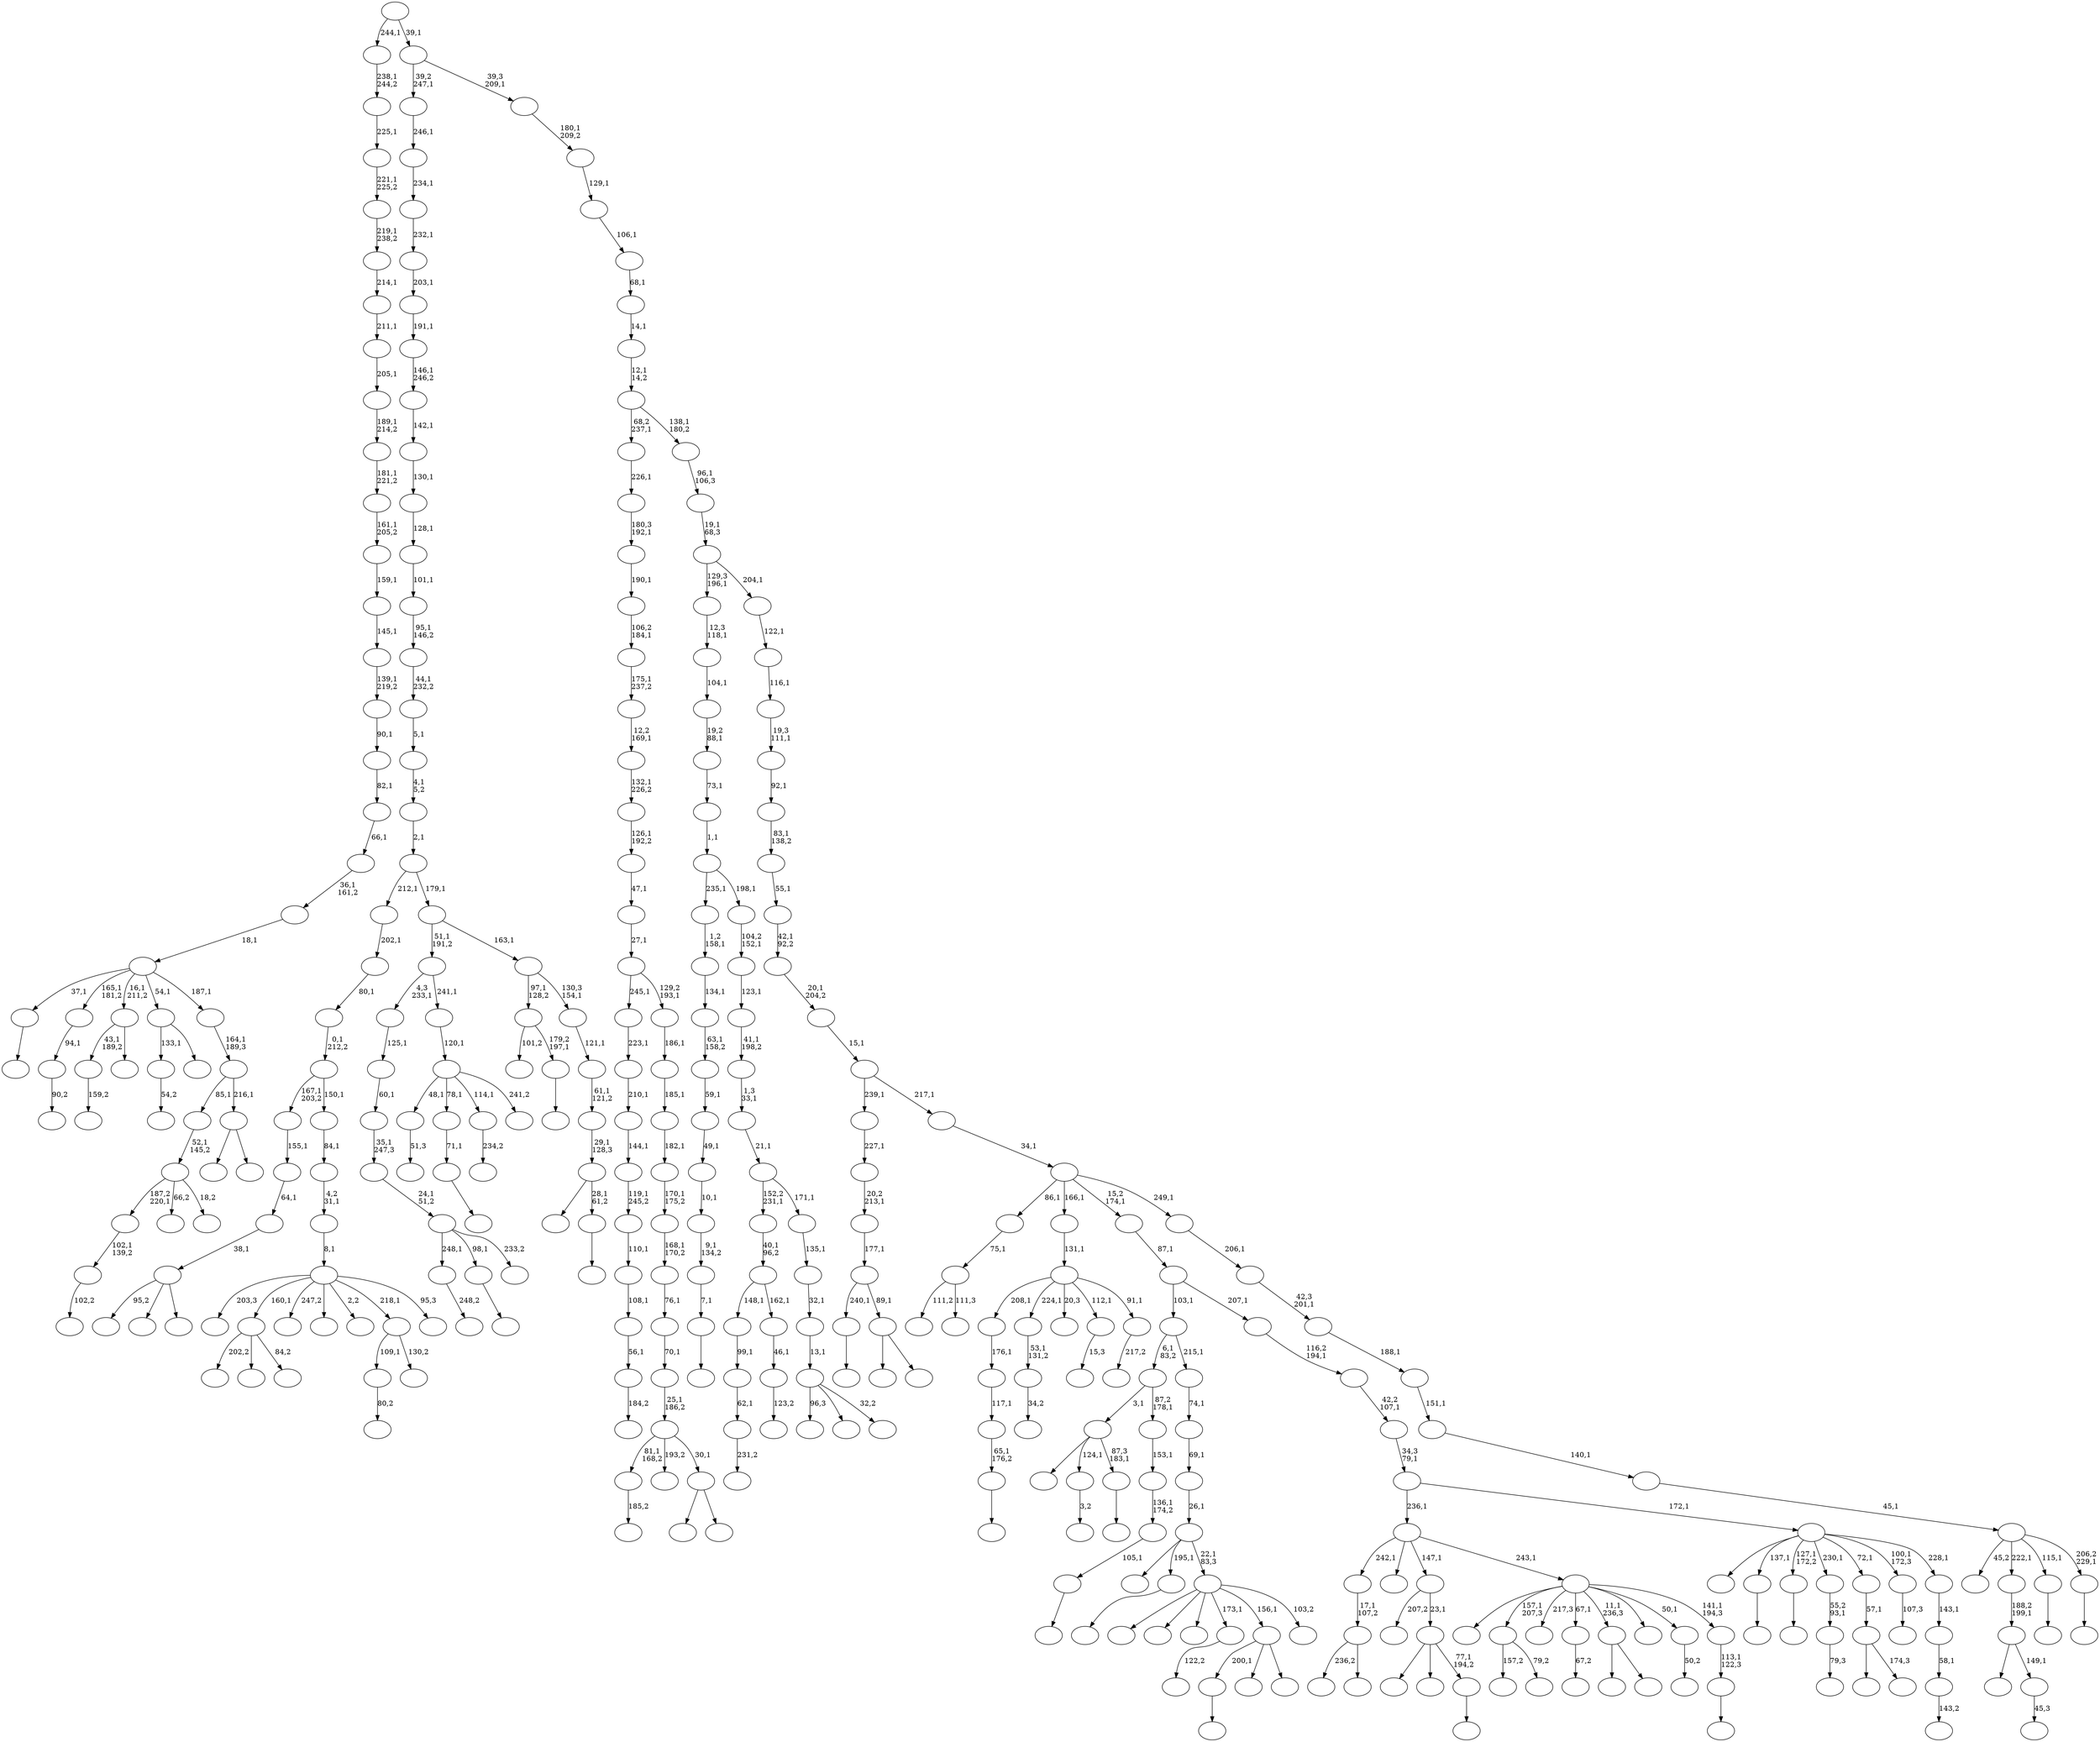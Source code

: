 digraph T {
	350 [label=""]
	349 [label=""]
	348 [label=""]
	347 [label=""]
	346 [label=""]
	345 [label=""]
	344 [label=""]
	343 [label=""]
	342 [label=""]
	341 [label=""]
	340 [label=""]
	339 [label=""]
	338 [label=""]
	337 [label=""]
	336 [label=""]
	335 [label=""]
	334 [label=""]
	333 [label=""]
	332 [label=""]
	331 [label=""]
	330 [label=""]
	329 [label=""]
	328 [label=""]
	327 [label=""]
	326 [label=""]
	325 [label=""]
	324 [label=""]
	323 [label=""]
	322 [label=""]
	321 [label=""]
	320 [label=""]
	319 [label=""]
	318 [label=""]
	317 [label=""]
	316 [label=""]
	315 [label=""]
	314 [label=""]
	313 [label=""]
	312 [label=""]
	311 [label=""]
	310 [label=""]
	309 [label=""]
	308 [label=""]
	307 [label=""]
	306 [label=""]
	305 [label=""]
	304 [label=""]
	303 [label=""]
	302 [label=""]
	301 [label=""]
	300 [label=""]
	299 [label=""]
	298 [label=""]
	297 [label=""]
	296 [label=""]
	295 [label=""]
	294 [label=""]
	293 [label=""]
	292 [label=""]
	291 [label=""]
	290 [label=""]
	289 [label=""]
	288 [label=""]
	287 [label=""]
	286 [label=""]
	285 [label=""]
	284 [label=""]
	283 [label=""]
	282 [label=""]
	281 [label=""]
	280 [label=""]
	279 [label=""]
	278 [label=""]
	277 [label=""]
	276 [label=""]
	275 [label=""]
	274 [label=""]
	273 [label=""]
	272 [label=""]
	271 [label=""]
	270 [label=""]
	269 [label=""]
	268 [label=""]
	267 [label=""]
	266 [label=""]
	265 [label=""]
	264 [label=""]
	263 [label=""]
	262 [label=""]
	261 [label=""]
	260 [label=""]
	259 [label=""]
	258 [label=""]
	257 [label=""]
	256 [label=""]
	255 [label=""]
	254 [label=""]
	253 [label=""]
	252 [label=""]
	251 [label=""]
	250 [label=""]
	249 [label=""]
	248 [label=""]
	247 [label=""]
	246 [label=""]
	245 [label=""]
	244 [label=""]
	243 [label=""]
	242 [label=""]
	241 [label=""]
	240 [label=""]
	239 [label=""]
	238 [label=""]
	237 [label=""]
	236 [label=""]
	235 [label=""]
	234 [label=""]
	233 [label=""]
	232 [label=""]
	231 [label=""]
	230 [label=""]
	229 [label=""]
	228 [label=""]
	227 [label=""]
	226 [label=""]
	225 [label=""]
	224 [label=""]
	223 [label=""]
	222 [label=""]
	221 [label=""]
	220 [label=""]
	219 [label=""]
	218 [label=""]
	217 [label=""]
	216 [label=""]
	215 [label=""]
	214 [label=""]
	213 [label=""]
	212 [label=""]
	211 [label=""]
	210 [label=""]
	209 [label=""]
	208 [label=""]
	207 [label=""]
	206 [label=""]
	205 [label=""]
	204 [label=""]
	203 [label=""]
	202 [label=""]
	201 [label=""]
	200 [label=""]
	199 [label=""]
	198 [label=""]
	197 [label=""]
	196 [label=""]
	195 [label=""]
	194 [label=""]
	193 [label=""]
	192 [label=""]
	191 [label=""]
	190 [label=""]
	189 [label=""]
	188 [label=""]
	187 [label=""]
	186 [label=""]
	185 [label=""]
	184 [label=""]
	183 [label=""]
	182 [label=""]
	181 [label=""]
	180 [label=""]
	179 [label=""]
	178 [label=""]
	177 [label=""]
	176 [label=""]
	175 [label=""]
	174 [label=""]
	173 [label=""]
	172 [label=""]
	171 [label=""]
	170 [label=""]
	169 [label=""]
	168 [label=""]
	167 [label=""]
	166 [label=""]
	165 [label=""]
	164 [label=""]
	163 [label=""]
	162 [label=""]
	161 [label=""]
	160 [label=""]
	159 [label=""]
	158 [label=""]
	157 [label=""]
	156 [label=""]
	155 [label=""]
	154 [label=""]
	153 [label=""]
	152 [label=""]
	151 [label=""]
	150 [label=""]
	149 [label=""]
	148 [label=""]
	147 [label=""]
	146 [label=""]
	145 [label=""]
	144 [label=""]
	143 [label=""]
	142 [label=""]
	141 [label=""]
	140 [label=""]
	139 [label=""]
	138 [label=""]
	137 [label=""]
	136 [label=""]
	135 [label=""]
	134 [label=""]
	133 [label=""]
	132 [label=""]
	131 [label=""]
	130 [label=""]
	129 [label=""]
	128 [label=""]
	127 [label=""]
	126 [label=""]
	125 [label=""]
	124 [label=""]
	123 [label=""]
	122 [label=""]
	121 [label=""]
	120 [label=""]
	119 [label=""]
	118 [label=""]
	117 [label=""]
	116 [label=""]
	115 [label=""]
	114 [label=""]
	113 [label=""]
	112 [label=""]
	111 [label=""]
	110 [label=""]
	109 [label=""]
	108 [label=""]
	107 [label=""]
	106 [label=""]
	105 [label=""]
	104 [label=""]
	103 [label=""]
	102 [label=""]
	101 [label=""]
	100 [label=""]
	99 [label=""]
	98 [label=""]
	97 [label=""]
	96 [label=""]
	95 [label=""]
	94 [label=""]
	93 [label=""]
	92 [label=""]
	91 [label=""]
	90 [label=""]
	89 [label=""]
	88 [label=""]
	87 [label=""]
	86 [label=""]
	85 [label=""]
	84 [label=""]
	83 [label=""]
	82 [label=""]
	81 [label=""]
	80 [label=""]
	79 [label=""]
	78 [label=""]
	77 [label=""]
	76 [label=""]
	75 [label=""]
	74 [label=""]
	73 [label=""]
	72 [label=""]
	71 [label=""]
	70 [label=""]
	69 [label=""]
	68 [label=""]
	67 [label=""]
	66 [label=""]
	65 [label=""]
	64 [label=""]
	63 [label=""]
	62 [label=""]
	61 [label=""]
	60 [label=""]
	59 [label=""]
	58 [label=""]
	57 [label=""]
	56 [label=""]
	55 [label=""]
	54 [label=""]
	53 [label=""]
	52 [label=""]
	51 [label=""]
	50 [label=""]
	49 [label=""]
	48 [label=""]
	47 [label=""]
	46 [label=""]
	45 [label=""]
	44 [label=""]
	43 [label=""]
	42 [label=""]
	41 [label=""]
	40 [label=""]
	39 [label=""]
	38 [label=""]
	37 [label=""]
	36 [label=""]
	35 [label=""]
	34 [label=""]
	33 [label=""]
	32 [label=""]
	31 [label=""]
	30 [label=""]
	29 [label=""]
	28 [label=""]
	27 [label=""]
	26 [label=""]
	25 [label=""]
	24 [label=""]
	23 [label=""]
	22 [label=""]
	21 [label=""]
	20 [label=""]
	19 [label=""]
	18 [label=""]
	17 [label=""]
	16 [label=""]
	15 [label=""]
	14 [label=""]
	13 [label=""]
	12 [label=""]
	11 [label=""]
	10 [label=""]
	9 [label=""]
	8 [label=""]
	7 [label=""]
	6 [label=""]
	5 [label=""]
	4 [label=""]
	3 [label=""]
	2 [label=""]
	1 [label=""]
	0 [label=""]
	347 -> 348 [label="102,2"]
	346 -> 347 [label="102,1\n139,2"]
	342 -> 343 [label=""]
	333 -> 334 [label="3,2"]
	331 -> 332 [label=""]
	329 -> 330 [label=""]
	328 -> 344 [label=""]
	328 -> 333 [label="124,1"]
	328 -> 329 [label="87,3\n183,1"]
	326 -> 327 [label="54,2"]
	321 -> 322 [label="248,2"]
	318 -> 319 [label=""]
	317 -> 318 [label="7,1"]
	316 -> 317 [label="9,1\n134,2"]
	315 -> 316 [label="10,1"]
	314 -> 315 [label="49,1"]
	313 -> 314 [label="59,1"]
	312 -> 313 [label="63,1\n158,2"]
	311 -> 312 [label="134,1"]
	310 -> 311 [label="1,2\n158,1"]
	308 -> 309 [label="185,2"]
	303 -> 338 [label="236,2"]
	303 -> 304 [label=""]
	302 -> 303 [label="17,1\n107,2"]
	299 -> 300 [label=""]
	296 -> 297 [label=""]
	294 -> 295 [label="45,3"]
	293 -> 340 [label=""]
	293 -> 294 [label="149,1"]
	292 -> 293 [label="188,2\n199,1"]
	289 -> 325 [label="157,2"]
	289 -> 290 [label="79,2"]
	286 -> 287 [label="159,2"]
	283 -> 284 [label="80,2"]
	280 -> 281 [label=""]
	279 -> 280 [label="65,1\n176,2"]
	278 -> 279 [label="117,1"]
	277 -> 278 [label="176,1"]
	275 -> 276 [label="67,2"]
	272 -> 273 [label=""]
	268 -> 269 [label="231,2"]
	267 -> 268 [label="62,1"]
	266 -> 267 [label="99,1"]
	264 -> 265 [label="34,2"]
	263 -> 264 [label="53,1\n131,2"]
	261 -> 298 [label="202,2"]
	261 -> 291 [label=""]
	261 -> 262 [label="84,2"]
	259 -> 336 [label=""]
	259 -> 260 [label=""]
	257 -> 258 [label=""]
	256 -> 337 [label="101,2"]
	256 -> 257 [label="179,2\n197,1"]
	253 -> 254 [label="184,2"]
	252 -> 253 [label="56,1"]
	251 -> 252 [label="108,1"]
	250 -> 251 [label="110,1"]
	249 -> 250 [label="119,1\n245,2"]
	248 -> 249 [label="144,1"]
	247 -> 248 [label="210,1"]
	246 -> 247 [label="223,1"]
	244 -> 245 [label="51,3"]
	242 -> 243 [label=""]
	241 -> 242 [label="71,1"]
	238 -> 239 [label="90,2"]
	237 -> 238 [label="94,1"]
	235 -> 341 [label="95,2"]
	235 -> 271 [label=""]
	235 -> 236 [label=""]
	234 -> 235 [label="38,1"]
	233 -> 234 [label="64,1"]
	232 -> 233 [label="155,1"]
	230 -> 346 [label="187,2\n220,1"]
	230 -> 320 [label="66,2"]
	230 -> 231 [label="18,2"]
	229 -> 230 [label="52,1\n145,2"]
	225 -> 321 [label="248,1"]
	225 -> 296 [label="98,1"]
	225 -> 226 [label="233,2"]
	224 -> 225 [label="24,1\n51,2"]
	223 -> 224 [label="35,1\n247,3"]
	222 -> 223 [label="60,1"]
	221 -> 222 [label="125,1"]
	218 -> 219 [label=""]
	217 -> 218 [label="105,1"]
	216 -> 217 [label="136,1\n174,2"]
	215 -> 216 [label="153,1"]
	214 -> 328 [label="3,1"]
	214 -> 215 [label="87,2\n178,1"]
	212 -> 213 [label="123,2"]
	211 -> 212 [label="46,1"]
	210 -> 266 [label="148,1"]
	210 -> 211 [label="162,1"]
	209 -> 210 [label="40,1\n96,2"]
	206 -> 207 [label=""]
	202 -> 203 [label="15,3"]
	199 -> 200 [label="234,2"]
	197 -> 198 [label=""]
	195 -> 274 [label=""]
	195 -> 196 [label=""]
	194 -> 308 [label="81,1\n168,2"]
	194 -> 306 [label="193,2"]
	194 -> 195 [label="30,1"]
	193 -> 194 [label="25,1\n186,2"]
	192 -> 193 [label="70,1"]
	191 -> 192 [label="76,1"]
	190 -> 191 [label="168,1\n170,2"]
	189 -> 190 [label="170,1\n175,2"]
	188 -> 189 [label="182,1"]
	187 -> 188 [label="185,1"]
	186 -> 187 [label="186,1"]
	185 -> 246 [label="245,1"]
	185 -> 186 [label="129,2\n193,1"]
	184 -> 185 [label="27,1"]
	183 -> 184 [label="47,1"]
	182 -> 183 [label="126,1\n192,2"]
	181 -> 182 [label="132,1\n226,2"]
	180 -> 181 [label="12,2\n169,1"]
	179 -> 180 [label="175,1\n237,2"]
	178 -> 179 [label="106,2\n184,1"]
	177 -> 178 [label="190,1"]
	176 -> 177 [label="180,3\n192,1"]
	175 -> 176 [label="226,1"]
	172 -> 173 [label="122,2"]
	170 -> 171 [label=""]
	168 -> 286 [label="43,1\n189,2"]
	168 -> 169 [label=""]
	166 -> 244 [label="48,1"]
	166 -> 241 [label="78,1"]
	166 -> 199 [label="114,1"]
	166 -> 167 [label="241,2"]
	165 -> 166 [label="120,1"]
	164 -> 221 [label="4,3\n233,1"]
	164 -> 165 [label="241,1"]
	162 -> 163 [label="79,3"]
	161 -> 162 [label="55,2\n93,1"]
	157 -> 174 [label="111,2"]
	157 -> 158 [label="111,3"]
	156 -> 157 [label="75,1"]
	154 -> 283 [label="109,1"]
	154 -> 155 [label="130,2"]
	152 -> 305 [label=""]
	152 -> 153 [label=""]
	151 -> 170 [label="240,1"]
	151 -> 152 [label="89,1"]
	150 -> 151 [label="177,1"]
	149 -> 150 [label="20,2\n213,1"]
	148 -> 149 [label="227,1"]
	146 -> 324 [label="203,3"]
	146 -> 261 [label="160,1"]
	146 -> 228 [label="247,2"]
	146 -> 220 [label=""]
	146 -> 160 [label="2,2"]
	146 -> 154 [label="218,1"]
	146 -> 147 [label="95,3"]
	145 -> 146 [label="8,1"]
	144 -> 145 [label="4,2\n31,1"]
	143 -> 144 [label="84,1"]
	142 -> 232 [label="167,1\n203,2"]
	142 -> 143 [label="150,1"]
	141 -> 142 [label="0,1\n212,2"]
	140 -> 141 [label="80,1"]
	139 -> 140 [label="202,1"]
	137 -> 138 [label=""]
	136 -> 345 [label=""]
	136 -> 205 [label=""]
	136 -> 137 [label="77,1\n194,2"]
	135 -> 159 [label="207,2"]
	135 -> 136 [label="23,1"]
	133 -> 342 [label="200,1"]
	133 -> 208 [label=""]
	133 -> 134 [label=""]
	131 -> 132 [label="217,2"]
	130 -> 277 [label="208,1"]
	130 -> 263 [label="224,1"]
	130 -> 227 [label="20,3"]
	130 -> 202 [label="112,1"]
	130 -> 131 [label="91,1"]
	129 -> 130 [label="131,1"]
	127 -> 350 [label=""]
	127 -> 335 [label=""]
	127 -> 323 [label=""]
	127 -> 172 [label="173,1"]
	127 -> 133 [label="156,1"]
	127 -> 128 [label="103,2"]
	126 -> 255 [label=""]
	126 -> 197 [label="195,1"]
	126 -> 127 [label="22,1\n83,3"]
	125 -> 126 [label="26,1"]
	124 -> 125 [label="69,1"]
	123 -> 124 [label="74,1"]
	122 -> 214 [label="6,1\n83,2"]
	122 -> 123 [label="215,1"]
	120 -> 121 [label="50,2"]
	118 -> 119 [label=""]
	117 -> 118 [label="113,1\n122,3"]
	116 -> 339 [label=""]
	116 -> 289 [label="157,1\n207,3"]
	116 -> 285 [label="217,3"]
	116 -> 275 [label="67,1"]
	116 -> 259 [label="11,1\n236,3"]
	116 -> 201 [label=""]
	116 -> 120 [label="50,1"]
	116 -> 117 [label="141,1\n194,3"]
	115 -> 302 [label="242,1"]
	115 -> 270 [label=""]
	115 -> 135 [label="147,1"]
	115 -> 116 [label="243,1"]
	113 -> 204 [label=""]
	113 -> 114 [label="174,3"]
	112 -> 113 [label="57,1"]
	110 -> 326 [label="133,1"]
	110 -> 111 [label=""]
	108 -> 109 [label="107,3"]
	106 -> 107 [label="143,2"]
	105 -> 106 [label="58,1"]
	104 -> 105 [label="143,1"]
	103 -> 301 [label=""]
	103 -> 299 [label="137,1"]
	103 -> 272 [label="127,1\n172,2"]
	103 -> 161 [label="230,1"]
	103 -> 112 [label="72,1"]
	103 -> 108 [label="100,1\n172,3"]
	103 -> 104 [label="228,1"]
	102 -> 115 [label="236,1"]
	102 -> 103 [label="172,1"]
	101 -> 102 [label="34,3\n79,1"]
	100 -> 101 [label="42,2\n107,1"]
	99 -> 100 [label="116,2\n194,1"]
	98 -> 122 [label="103,1"]
	98 -> 99 [label="207,1"]
	97 -> 98 [label="87,1"]
	95 -> 307 [label="96,3"]
	95 -> 282 [label=""]
	95 -> 96 [label="32,2"]
	94 -> 95 [label="13,1"]
	93 -> 94 [label="32,1"]
	92 -> 93 [label="135,1"]
	91 -> 209 [label="152,2\n231,1"]
	91 -> 92 [label="171,1"]
	90 -> 91 [label="21,1"]
	89 -> 90 [label="1,3\n33,1"]
	88 -> 89 [label="41,1\n198,2"]
	87 -> 88 [label="123,1"]
	86 -> 87 [label="104,2\n152,1"]
	85 -> 310 [label="235,1"]
	85 -> 86 [label="198,1"]
	84 -> 85 [label="1,1"]
	83 -> 84 [label="73,1"]
	82 -> 83 [label="19,2\n88,1"]
	81 -> 82 [label="104,1"]
	80 -> 81 [label="12,3\n118,1"]
	78 -> 240 [label=""]
	78 -> 79 [label=""]
	77 -> 229 [label="85,1"]
	77 -> 78 [label="216,1"]
	76 -> 77 [label="164,1\n189,3"]
	75 -> 331 [label="37,1"]
	75 -> 237 [label="165,1\n181,2"]
	75 -> 168 [label="16,1\n211,2"]
	75 -> 110 [label="54,1"]
	75 -> 76 [label="187,1"]
	74 -> 75 [label="18,1"]
	73 -> 74 [label="36,1\n161,2"]
	72 -> 73 [label="66,1"]
	71 -> 72 [label="82,1"]
	70 -> 71 [label="90,1"]
	69 -> 70 [label="139,1\n219,2"]
	68 -> 69 [label="145,1"]
	67 -> 68 [label="159,1"]
	66 -> 67 [label="161,1\n205,2"]
	65 -> 66 [label="181,1\n221,2"]
	64 -> 65 [label="189,1\n214,2"]
	63 -> 64 [label="205,1"]
	62 -> 63 [label="211,1"]
	61 -> 62 [label="214,1"]
	60 -> 61 [label="219,1\n238,2"]
	59 -> 60 [label="221,1\n225,2"]
	58 -> 59 [label="225,1"]
	57 -> 58 [label="238,1\n244,2"]
	55 -> 56 [label=""]
	54 -> 288 [label=""]
	54 -> 55 [label="28,1\n61,2"]
	53 -> 54 [label="29,1\n128,3"]
	52 -> 53 [label="61,1\n121,2"]
	51 -> 52 [label="121,1"]
	50 -> 256 [label="97,1\n128,2"]
	50 -> 51 [label="130,3\n154,1"]
	49 -> 164 [label="51,1\n191,2"]
	49 -> 50 [label="163,1"]
	48 -> 139 [label="212,1"]
	48 -> 49 [label="179,1"]
	47 -> 48 [label="2,1"]
	46 -> 47 [label="4,1\n5,2"]
	45 -> 46 [label="5,1"]
	44 -> 45 [label="44,1\n232,2"]
	43 -> 44 [label="95,1\n146,2"]
	42 -> 43 [label="101,1"]
	41 -> 42 [label="128,1"]
	40 -> 41 [label="130,1"]
	39 -> 40 [label="142,1"]
	38 -> 39 [label="146,1\n246,2"]
	37 -> 38 [label="191,1"]
	36 -> 37 [label="203,1"]
	35 -> 36 [label="232,1"]
	34 -> 35 [label="234,1"]
	33 -> 34 [label="246,1"]
	31 -> 32 [label=""]
	30 -> 349 [label="45,2"]
	30 -> 292 [label="222,1"]
	30 -> 206 [label="115,1"]
	30 -> 31 [label="206,2\n229,1"]
	29 -> 30 [label="45,1"]
	28 -> 29 [label="140,1"]
	27 -> 28 [label="151,1"]
	26 -> 27 [label="188,1"]
	25 -> 26 [label="42,3\n201,1"]
	24 -> 25 [label="206,1"]
	23 -> 156 [label="86,1"]
	23 -> 129 [label="166,1"]
	23 -> 97 [label="15,2\n174,1"]
	23 -> 24 [label="249,1"]
	22 -> 23 [label="34,1"]
	21 -> 148 [label="239,1"]
	21 -> 22 [label="217,1"]
	20 -> 21 [label="15,1"]
	19 -> 20 [label="20,1\n204,2"]
	18 -> 19 [label="42,1\n92,2"]
	17 -> 18 [label="55,1"]
	16 -> 17 [label="83,1\n138,2"]
	15 -> 16 [label="92,1"]
	14 -> 15 [label="19,3\n111,1"]
	13 -> 14 [label="116,1"]
	12 -> 13 [label="122,1"]
	11 -> 80 [label="129,3\n196,1"]
	11 -> 12 [label="204,1"]
	10 -> 11 [label="19,1\n68,3"]
	9 -> 10 [label="96,1\n106,3"]
	8 -> 175 [label="68,2\n237,1"]
	8 -> 9 [label="138,1\n180,2"]
	7 -> 8 [label="12,1\n14,2"]
	6 -> 7 [label="14,1"]
	5 -> 6 [label="68,1"]
	4 -> 5 [label="106,1"]
	3 -> 4 [label="129,1"]
	2 -> 3 [label="180,1\n209,2"]
	1 -> 33 [label="39,2\n247,1"]
	1 -> 2 [label="39,3\n209,1"]
	0 -> 57 [label="244,1"]
	0 -> 1 [label="39,1"]
}

